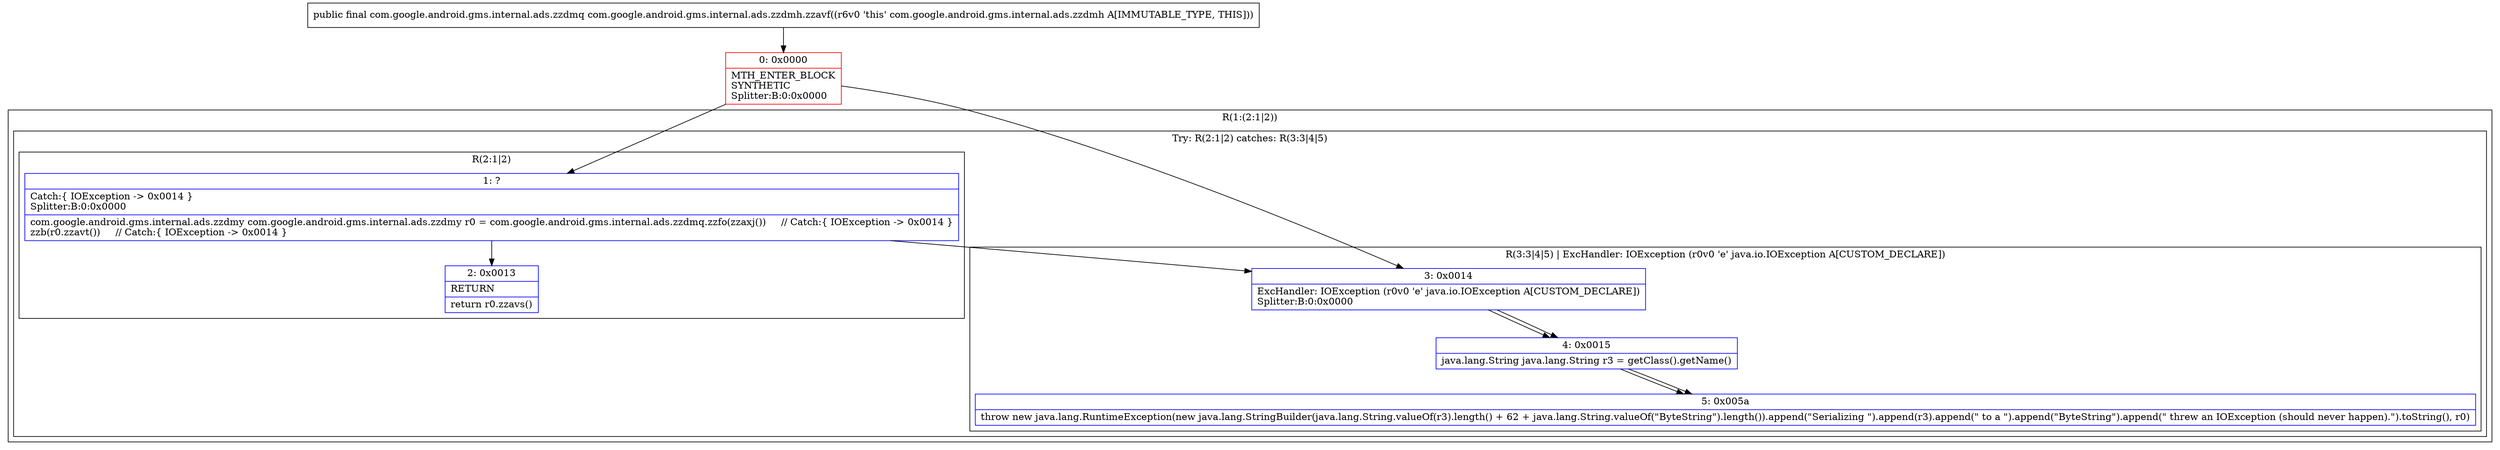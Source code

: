 digraph "CFG forcom.google.android.gms.internal.ads.zzdmh.zzavf()Lcom\/google\/android\/gms\/internal\/ads\/zzdmq;" {
subgraph cluster_Region_587385360 {
label = "R(1:(2:1|2))";
node [shape=record,color=blue];
subgraph cluster_TryCatchRegion_775142320 {
label = "Try: R(2:1|2) catches: R(3:3|4|5)";
node [shape=record,color=blue];
subgraph cluster_Region_202518665 {
label = "R(2:1|2)";
node [shape=record,color=blue];
Node_1 [shape=record,label="{1\:\ ?|Catch:\{ IOException \-\> 0x0014 \}\lSplitter:B:0:0x0000\l|com.google.android.gms.internal.ads.zzdmy com.google.android.gms.internal.ads.zzdmy r0 = com.google.android.gms.internal.ads.zzdmq.zzfo(zzaxj())     \/\/ Catch:\{ IOException \-\> 0x0014 \}\lzzb(r0.zzavt())     \/\/ Catch:\{ IOException \-\> 0x0014 \}\l}"];
Node_2 [shape=record,label="{2\:\ 0x0013|RETURN\l|return r0.zzavs()\l}"];
}
subgraph cluster_Region_1949538996 {
label = "R(3:3|4|5) | ExcHandler: IOException (r0v0 'e' java.io.IOException A[CUSTOM_DECLARE])\l";
node [shape=record,color=blue];
Node_3 [shape=record,label="{3\:\ 0x0014|ExcHandler: IOException (r0v0 'e' java.io.IOException A[CUSTOM_DECLARE])\lSplitter:B:0:0x0000\l}"];
Node_4 [shape=record,label="{4\:\ 0x0015|java.lang.String java.lang.String r3 = getClass().getName()\l}"];
Node_5 [shape=record,label="{5\:\ 0x005a|throw new java.lang.RuntimeException(new java.lang.StringBuilder(java.lang.String.valueOf(r3).length() + 62 + java.lang.String.valueOf(\"ByteString\").length()).append(\"Serializing \").append(r3).append(\" to a \").append(\"ByteString\").append(\" threw an IOException (should never happen).\").toString(), r0)\l}"];
}
}
}
subgraph cluster_Region_1949538996 {
label = "R(3:3|4|5) | ExcHandler: IOException (r0v0 'e' java.io.IOException A[CUSTOM_DECLARE])\l";
node [shape=record,color=blue];
Node_3 [shape=record,label="{3\:\ 0x0014|ExcHandler: IOException (r0v0 'e' java.io.IOException A[CUSTOM_DECLARE])\lSplitter:B:0:0x0000\l}"];
Node_4 [shape=record,label="{4\:\ 0x0015|java.lang.String java.lang.String r3 = getClass().getName()\l}"];
Node_5 [shape=record,label="{5\:\ 0x005a|throw new java.lang.RuntimeException(new java.lang.StringBuilder(java.lang.String.valueOf(r3).length() + 62 + java.lang.String.valueOf(\"ByteString\").length()).append(\"Serializing \").append(r3).append(\" to a \").append(\"ByteString\").append(\" threw an IOException (should never happen).\").toString(), r0)\l}"];
}
Node_0 [shape=record,color=red,label="{0\:\ 0x0000|MTH_ENTER_BLOCK\lSYNTHETIC\lSplitter:B:0:0x0000\l}"];
MethodNode[shape=record,label="{public final com.google.android.gms.internal.ads.zzdmq com.google.android.gms.internal.ads.zzdmh.zzavf((r6v0 'this' com.google.android.gms.internal.ads.zzdmh A[IMMUTABLE_TYPE, THIS])) }"];
MethodNode -> Node_0;
Node_1 -> Node_3;
Node_1 -> Node_2;
Node_3 -> Node_4;
Node_4 -> Node_5;
Node_3 -> Node_4;
Node_4 -> Node_5;
Node_0 -> Node_1;
Node_0 -> Node_3;
}

